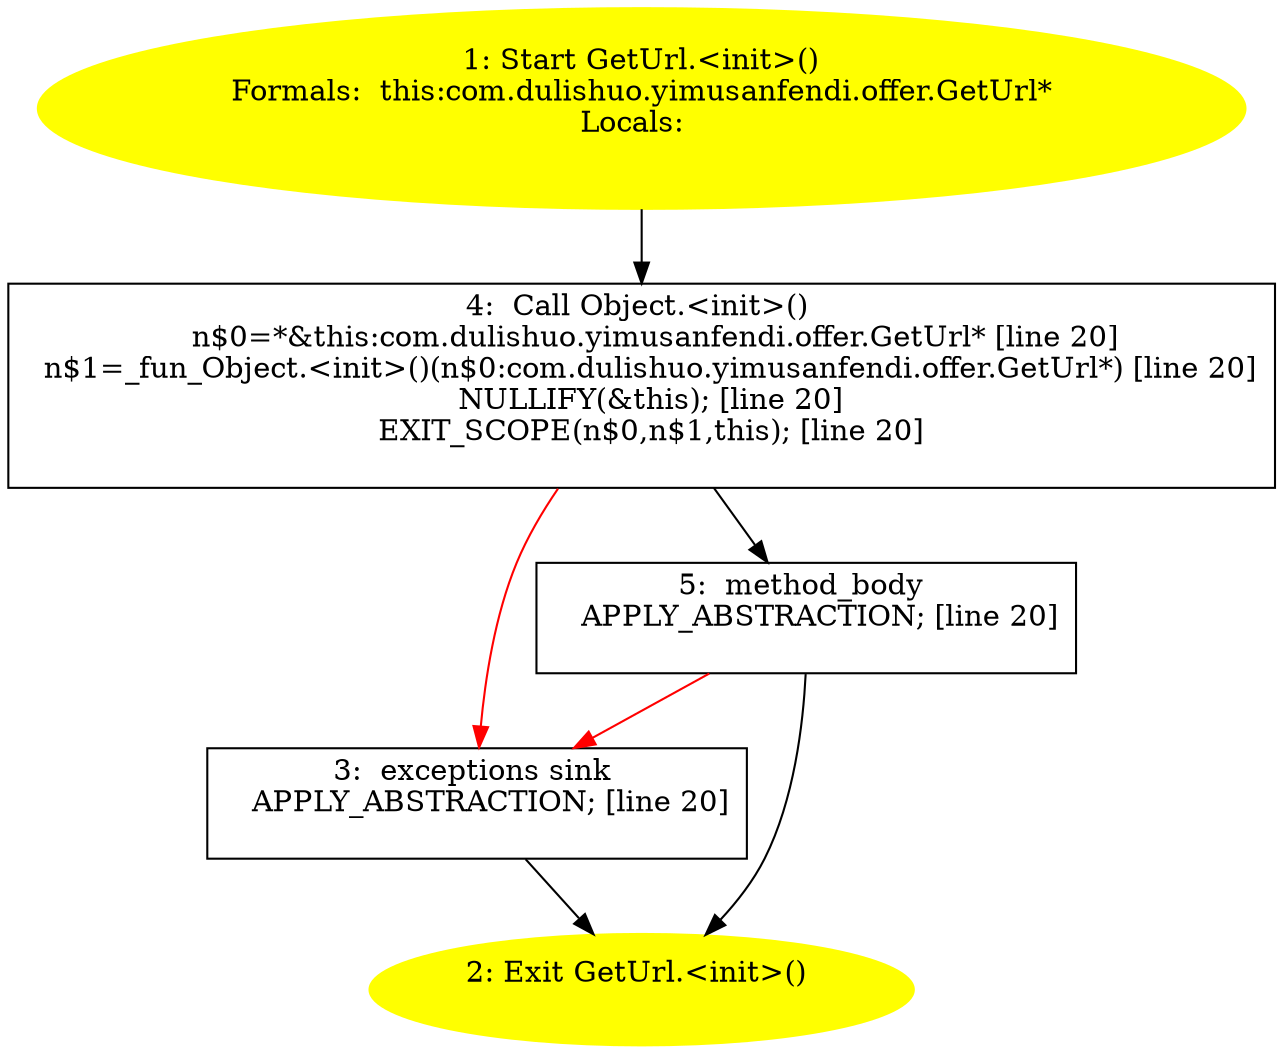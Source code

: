 /* @generated */
digraph cfg {
"com.dulishuo.yimusanfendi.offer.GetUrl.<init>().7f10bbe06b0b541c1c860afeb7f238ac_1" [label="1: Start GetUrl.<init>()\nFormals:  this:com.dulishuo.yimusanfendi.offer.GetUrl*\nLocals:  \n  " color=yellow style=filled]
	

	 "com.dulishuo.yimusanfendi.offer.GetUrl.<init>().7f10bbe06b0b541c1c860afeb7f238ac_1" -> "com.dulishuo.yimusanfendi.offer.GetUrl.<init>().7f10bbe06b0b541c1c860afeb7f238ac_4" ;
"com.dulishuo.yimusanfendi.offer.GetUrl.<init>().7f10bbe06b0b541c1c860afeb7f238ac_2" [label="2: Exit GetUrl.<init>() \n  " color=yellow style=filled]
	

"com.dulishuo.yimusanfendi.offer.GetUrl.<init>().7f10bbe06b0b541c1c860afeb7f238ac_3" [label="3:  exceptions sink \n   APPLY_ABSTRACTION; [line 20]\n " shape="box"]
	

	 "com.dulishuo.yimusanfendi.offer.GetUrl.<init>().7f10bbe06b0b541c1c860afeb7f238ac_3" -> "com.dulishuo.yimusanfendi.offer.GetUrl.<init>().7f10bbe06b0b541c1c860afeb7f238ac_2" ;
"com.dulishuo.yimusanfendi.offer.GetUrl.<init>().7f10bbe06b0b541c1c860afeb7f238ac_4" [label="4:  Call Object.<init>() \n   n$0=*&this:com.dulishuo.yimusanfendi.offer.GetUrl* [line 20]\n  n$1=_fun_Object.<init>()(n$0:com.dulishuo.yimusanfendi.offer.GetUrl*) [line 20]\n  NULLIFY(&this); [line 20]\n  EXIT_SCOPE(n$0,n$1,this); [line 20]\n " shape="box"]
	

	 "com.dulishuo.yimusanfendi.offer.GetUrl.<init>().7f10bbe06b0b541c1c860afeb7f238ac_4" -> "com.dulishuo.yimusanfendi.offer.GetUrl.<init>().7f10bbe06b0b541c1c860afeb7f238ac_5" ;
	 "com.dulishuo.yimusanfendi.offer.GetUrl.<init>().7f10bbe06b0b541c1c860afeb7f238ac_4" -> "com.dulishuo.yimusanfendi.offer.GetUrl.<init>().7f10bbe06b0b541c1c860afeb7f238ac_3" [color="red" ];
"com.dulishuo.yimusanfendi.offer.GetUrl.<init>().7f10bbe06b0b541c1c860afeb7f238ac_5" [label="5:  method_body \n   APPLY_ABSTRACTION; [line 20]\n " shape="box"]
	

	 "com.dulishuo.yimusanfendi.offer.GetUrl.<init>().7f10bbe06b0b541c1c860afeb7f238ac_5" -> "com.dulishuo.yimusanfendi.offer.GetUrl.<init>().7f10bbe06b0b541c1c860afeb7f238ac_2" ;
	 "com.dulishuo.yimusanfendi.offer.GetUrl.<init>().7f10bbe06b0b541c1c860afeb7f238ac_5" -> "com.dulishuo.yimusanfendi.offer.GetUrl.<init>().7f10bbe06b0b541c1c860afeb7f238ac_3" [color="red" ];
}
